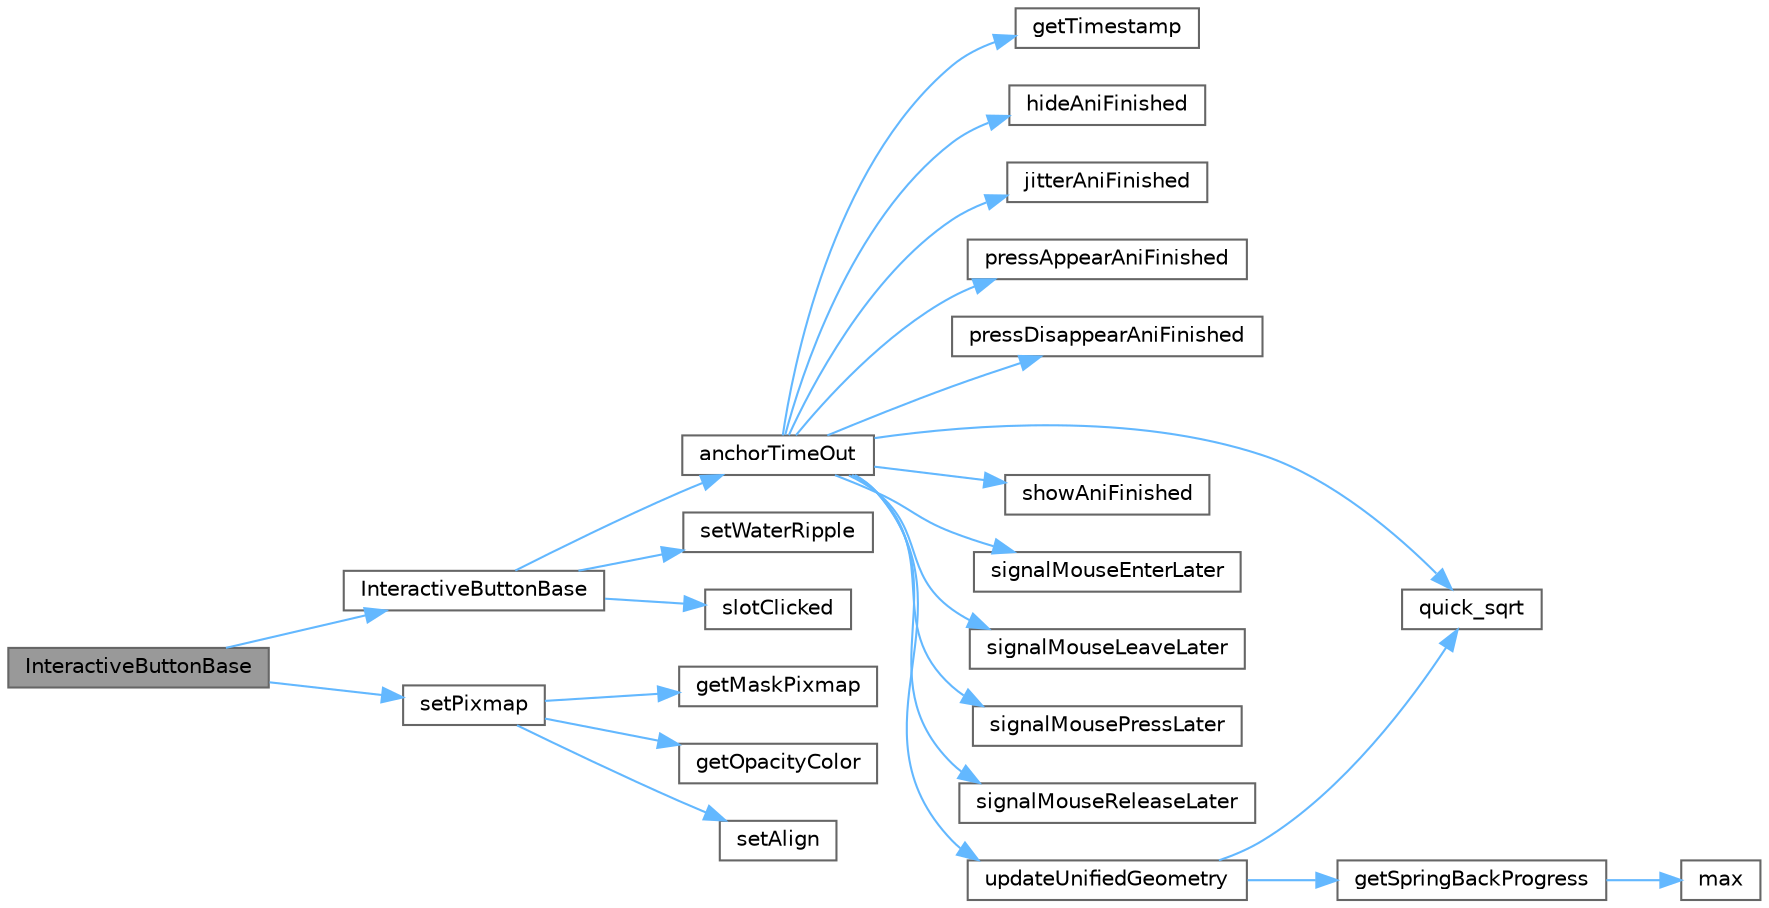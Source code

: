 digraph "InteractiveButtonBase"
{
 // LATEX_PDF_SIZE
  bgcolor="transparent";
  edge [fontname=Helvetica,fontsize=10,labelfontname=Helvetica,labelfontsize=10];
  node [fontname=Helvetica,fontsize=10,shape=box,height=0.2,width=0.4];
  rankdir="LR";
  Node1 [id="Node000001",label="InteractiveButtonBase",height=0.2,width=0.4,color="gray40", fillcolor="grey60", style="filled", fontcolor="black",tooltip="构造函数，初始化带可变色图标的交互式按钮"];
  Node1 -> Node2 [id="edge1_Node000001_Node000002",color="steelblue1",style="solid",tooltip=" "];
  Node2 [id="Node000002",label="InteractiveButtonBase",height=0.2,width=0.4,color="grey40", fillcolor="white", style="filled",URL="$class_interactive_button_base.html#ab3e99b906240474b3d0333df4abef46a",tooltip="构造函数，初始化交互式按钮"];
  Node2 -> Node3 [id="edge2_Node000002_Node000003",color="steelblue1",style="solid",tooltip=" "];
  Node3 [id="Node000003",label="anchorTimeOut",height=0.2,width=0.4,color="grey40", fillcolor="white", style="filled",URL="$class_interactive_button_base.html#a2d931d31fd686e9038f836548352edb7",tooltip="锚点定时器超时"];
  Node3 -> Node4 [id="edge3_Node000003_Node000004",color="steelblue1",style="solid",tooltip=" "];
  Node4 [id="Node000004",label="getTimestamp",height=0.2,width=0.4,color="grey40", fillcolor="white", style="filled",URL="$class_interactive_button_base.html#ac736b96b79fa9899eda7c580f430325c",tooltip="获取现行时间戳，13位，精确到毫秒"];
  Node3 -> Node5 [id="edge4_Node000003_Node000005",color="steelblue1",style="solid",tooltip=" "];
  Node5 [id="Node000005",label="hideAniFinished",height=0.2,width=0.4,color="grey40", fillcolor="white", style="filled",URL="$class_interactive_button_base.html#a51cc66fe81f171550974eacc22bae2f9",tooltip="前景消失动画完成"];
  Node3 -> Node6 [id="edge5_Node000003_Node000006",color="steelblue1",style="solid",tooltip=" "];
  Node6 [id="Node000006",label="jitterAniFinished",height=0.2,width=0.4,color="grey40", fillcolor="white", style="filled",URL="$class_interactive_button_base.html#a2963db7ff4c134a4ba6a5ba8599ff4a4",tooltip="抖动动画完成"];
  Node3 -> Node7 [id="edge6_Node000003_Node000007",color="steelblue1",style="solid",tooltip=" "];
  Node7 [id="Node000007",label="pressAppearAniFinished",height=0.2,width=0.4,color="grey40", fillcolor="white", style="filled",URL="$class_interactive_button_base.html#a4afae63a8a626318b843306774d2c973",tooltip="按下出现动画完成"];
  Node3 -> Node8 [id="edge7_Node000003_Node000008",color="steelblue1",style="solid",tooltip=" "];
  Node8 [id="Node000008",label="pressDisappearAniFinished",height=0.2,width=0.4,color="grey40", fillcolor="white", style="filled",URL="$class_interactive_button_base.html#a0db4492b0184bd3f11b66550977c3ec5",tooltip="按下消失动画完成"];
  Node3 -> Node9 [id="edge8_Node000003_Node000009",color="steelblue1",style="solid",tooltip=" "];
  Node9 [id="Node000009",label="quick_sqrt",height=0.2,width=0.4,color="grey40", fillcolor="white", style="filled",URL="$class_interactive_button_base.html#a16f10c17ca41d32cc83d46f621de3d91",tooltip="快速计算平方根"];
  Node3 -> Node10 [id="edge9_Node000003_Node000010",color="steelblue1",style="solid",tooltip=" "];
  Node10 [id="Node000010",label="showAniFinished",height=0.2,width=0.4,color="grey40", fillcolor="white", style="filled",URL="$class_interactive_button_base.html#a0d99e33b92f8270fc3171989c396cc02",tooltip="前景出现动画完成"];
  Node3 -> Node11 [id="edge10_Node000003_Node000011",color="steelblue1",style="solid",tooltip=" "];
  Node11 [id="Node000011",label="signalMouseEnterLater",height=0.2,width=0.4,color="grey40", fillcolor="white", style="filled",URL="$class_interactive_button_base.html#abf1024a34558201599d1473c229fa8f4",tooltip="鼠标进入延迟信号"];
  Node3 -> Node12 [id="edge11_Node000003_Node000012",color="steelblue1",style="solid",tooltip=" "];
  Node12 [id="Node000012",label="signalMouseLeaveLater",height=0.2,width=0.4,color="grey40", fillcolor="white", style="filled",URL="$class_interactive_button_base.html#a8de36a914fde9f2ce74f345f9bd8d00a",tooltip="鼠标离开延迟信号"];
  Node3 -> Node13 [id="edge12_Node000003_Node000013",color="steelblue1",style="solid",tooltip=" "];
  Node13 [id="Node000013",label="signalMousePressLater",height=0.2,width=0.4,color="grey40", fillcolor="white", style="filled",URL="$class_interactive_button_base.html#afe487972a17934c5b11353abd960ae68",tooltip="鼠标按下延迟信号"];
  Node3 -> Node14 [id="edge13_Node000003_Node000014",color="steelblue1",style="solid",tooltip=" "];
  Node14 [id="Node000014",label="signalMouseReleaseLater",height=0.2,width=0.4,color="grey40", fillcolor="white", style="filled",URL="$class_interactive_button_base.html#adcd498f40ac0dc52db076ccc897c0b18",tooltip="鼠标松开延迟信号"];
  Node3 -> Node15 [id="edge14_Node000003_Node000015",color="steelblue1",style="solid",tooltip=" "];
  Node15 [id="Node000015",label="updateUnifiedGeometry",height=0.2,width=0.4,color="grey40", fillcolor="white", style="filled",URL="$class_interactive_button_base.html#ae6f9032cacb7ea8bb9e13208fb2d23a8",tooltip="更新统一绘制区域"];
  Node15 -> Node16 [id="edge15_Node000015_Node000016",color="steelblue1",style="solid",tooltip=" "];
  Node16 [id="Node000016",label="getSpringBackProgress",height=0.2,width=0.4,color="grey40", fillcolor="white", style="filled",URL="$class_interactive_button_base.html#a9d384b4097254206b6f293957386298e",tooltip="获取回弹动画进度"];
  Node16 -> Node17 [id="edge16_Node000016_Node000017",color="steelblue1",style="solid",tooltip=" "];
  Node17 [id="Node000017",label="max",height=0.2,width=0.4,color="grey40", fillcolor="white", style="filled",URL="$class_interactive_button_base.html#a5f0ec151b65b2c048b57992b9814a3ae",tooltip="获取最大值"];
  Node15 -> Node9 [id="edge17_Node000015_Node000009",color="steelblue1",style="solid",tooltip=" "];
  Node2 -> Node18 [id="edge18_Node000002_Node000018",color="steelblue1",style="solid",tooltip=" "];
  Node18 [id="Node000018",label="setWaterRipple",height=0.2,width=0.4,color="grey40", fillcolor="white", style="filled",URL="$class_interactive_button_base.html#a4423cd1339a1b0654268aa2fdc0e1c15",tooltip="设置水波纹动画是否启用"];
  Node2 -> Node19 [id="edge19_Node000002_Node000019",color="steelblue1",style="solid",tooltip=" "];
  Node19 [id="Node000019",label="slotClicked",height=0.2,width=0.4,color="grey40", fillcolor="white", style="filled",URL="$class_interactive_button_base.html#a15b96eb5e6f347712ff11a99d361941f",tooltip="处理点击事件"];
  Node1 -> Node20 [id="edge20_Node000001_Node000020",color="steelblue1",style="solid",tooltip=" "];
  Node20 [id="Node000020",label="setPixmap",height=0.2,width=0.4,color="grey40", fillcolor="white", style="filled",URL="$class_interactive_button_base.html#a3cfab3c3e3e5582817e92c37e03c9a88",tooltip="设置可变色图标"];
  Node20 -> Node21 [id="edge21_Node000020_Node000021",color="steelblue1",style="solid",tooltip=" "];
  Node21 [id="Node000021",label="getMaskPixmap",height=0.2,width=0.4,color="grey40", fillcolor="white", style="filled",URL="$class_interactive_button_base.html#ab8ef372f3a844c9ad2956c394389c993",tooltip="获取遮罩图标"];
  Node20 -> Node22 [id="edge22_Node000020_Node000022",color="steelblue1",style="solid",tooltip=" "];
  Node22 [id="Node000022",label="getOpacityColor",height=0.2,width=0.4,color="grey40", fillcolor="white", style="filled",URL="$class_interactive_button_base.html#ac57e0ebda76c71dc605cac0196699a24",tooltip="获取透明颜色"];
  Node20 -> Node23 [id="edge23_Node000020_Node000023",color="steelblue1",style="solid",tooltip=" "];
  Node23 [id="Node000023",label="setAlign",height=0.2,width=0.4,color="grey40", fillcolor="white", style="filled",URL="$class_interactive_button_base.html#aa1dd7b323100ef11b16f985b719cc7f2",tooltip="设置对齐方式"];
}
